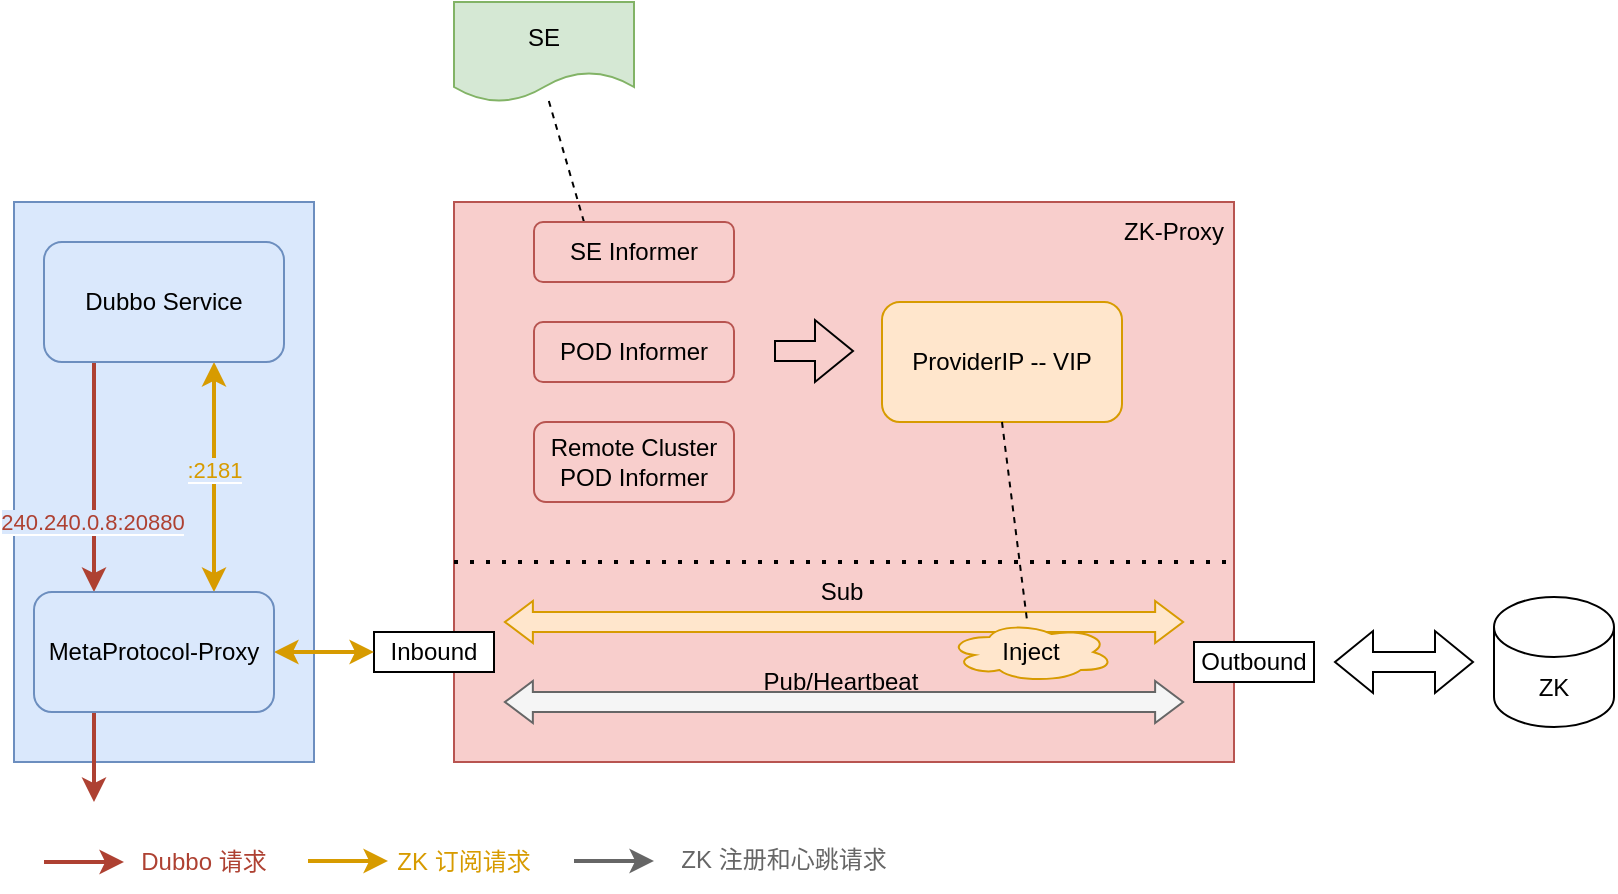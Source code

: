 <mxfile version="21.6.1" type="github">
  <diagram name="第 1 页" id="zipQ9Ud_SecSxbcNygj_">
    <mxGraphModel dx="1781" dy="615" grid="1" gridSize="10" guides="1" tooltips="1" connect="1" arrows="1" fold="1" page="1" pageScale="1" pageWidth="827" pageHeight="1169" math="0" shadow="0">
      <root>
        <mxCell id="0" />
        <mxCell id="1" parent="0" />
        <mxCell id="BfDgs7-fmwtakc7K0xmc-8" value="" style="rounded=0;whiteSpace=wrap;html=1;fillColor=#f8cecc;strokeColor=#b85450;" vertex="1" parent="1">
          <mxGeometry x="140" y="170" width="390" height="280" as="geometry" />
        </mxCell>
        <mxCell id="BfDgs7-fmwtakc7K0xmc-1" value="ProviderIP -- VIP" style="rounded=1;whiteSpace=wrap;html=1;fillColor=#ffe6cc;strokeColor=#d79b00;" vertex="1" parent="1">
          <mxGeometry x="354" y="220" width="120" height="60" as="geometry" />
        </mxCell>
        <mxCell id="BfDgs7-fmwtakc7K0xmc-57" style="rounded=0;orthogonalLoop=1;jettySize=auto;html=1;exitX=0.25;exitY=0;exitDx=0;exitDy=0;entryX=0.522;entryY=0.96;entryDx=0;entryDy=0;entryPerimeter=0;dashed=1;endArrow=none;endFill=0;" edge="1" parent="1" source="BfDgs7-fmwtakc7K0xmc-2" target="BfDgs7-fmwtakc7K0xmc-56">
          <mxGeometry relative="1" as="geometry" />
        </mxCell>
        <mxCell id="BfDgs7-fmwtakc7K0xmc-2" value="SE Informer" style="rounded=1;whiteSpace=wrap;html=1;fillColor=#f8cecc;strokeColor=#b85450;" vertex="1" parent="1">
          <mxGeometry x="180" y="180" width="100" height="30" as="geometry" />
        </mxCell>
        <mxCell id="BfDgs7-fmwtakc7K0xmc-3" value="POD Informer" style="rounded=1;whiteSpace=wrap;html=1;fillColor=#f8cecc;strokeColor=#b85450;" vertex="1" parent="1">
          <mxGeometry x="180" y="230" width="100" height="30" as="geometry" />
        </mxCell>
        <mxCell id="BfDgs7-fmwtakc7K0xmc-4" value="Remote Cluster&lt;br&gt;POD Informer" style="rounded=1;whiteSpace=wrap;html=1;fillColor=#f8cecc;strokeColor=#b85450;" vertex="1" parent="1">
          <mxGeometry x="180" y="280" width="100" height="40" as="geometry" />
        </mxCell>
        <mxCell id="BfDgs7-fmwtakc7K0xmc-6" value="" style="shape=flexArrow;endArrow=classic;html=1;rounded=0;" edge="1" parent="1">
          <mxGeometry width="50" height="50" relative="1" as="geometry">
            <mxPoint x="300" y="244.5" as="sourcePoint" />
            <mxPoint x="340" y="244.5" as="targetPoint" />
          </mxGeometry>
        </mxCell>
        <mxCell id="BfDgs7-fmwtakc7K0xmc-7" value="" style="endArrow=none;dashed=1;html=1;dashPattern=1 3;strokeWidth=2;rounded=0;" edge="1" parent="1">
          <mxGeometry width="50" height="50" relative="1" as="geometry">
            <mxPoint x="140" y="350" as="sourcePoint" />
            <mxPoint x="530" y="350" as="targetPoint" />
          </mxGeometry>
        </mxCell>
        <mxCell id="BfDgs7-fmwtakc7K0xmc-9" value="Inbound" style="rounded=0;whiteSpace=wrap;html=1;" vertex="1" parent="1">
          <mxGeometry x="100" y="385" width="60" height="20" as="geometry" />
        </mxCell>
        <mxCell id="BfDgs7-fmwtakc7K0xmc-10" value="" style="shape=flexArrow;endArrow=classic;startArrow=classic;html=1;rounded=0;startWidth=10;startSize=4.33;endWidth=10;endSize=4.33;entryX=0.949;entryY=0.75;entryDx=0;entryDy=0;entryPerimeter=0;fillColor=#ffe6cc;strokeColor=#d79b00;" edge="1" parent="1">
          <mxGeometry width="100" height="100" relative="1" as="geometry">
            <mxPoint x="164.95" y="380" as="sourcePoint" />
            <mxPoint x="505.06" y="380" as="targetPoint" />
          </mxGeometry>
        </mxCell>
        <mxCell id="BfDgs7-fmwtakc7K0xmc-11" value="" style="shape=flexArrow;endArrow=classic;startArrow=classic;html=1;rounded=0;startWidth=10;startSize=4.33;endWidth=10;endSize=4.33;entryX=0.949;entryY=0.75;entryDx=0;entryDy=0;entryPerimeter=0;fillColor=#f5f5f5;strokeColor=#666666;" edge="1" parent="1">
          <mxGeometry width="100" height="100" relative="1" as="geometry">
            <mxPoint x="164.94" y="420" as="sourcePoint" />
            <mxPoint x="505.05" y="420" as="targetPoint" />
          </mxGeometry>
        </mxCell>
        <mxCell id="BfDgs7-fmwtakc7K0xmc-12" value="Sub" style="text;html=1;strokeColor=none;fillColor=none;align=center;verticalAlign=middle;whiteSpace=wrap;rounded=0;" vertex="1" parent="1">
          <mxGeometry x="308.5" y="355" width="50" height="20" as="geometry" />
        </mxCell>
        <mxCell id="BfDgs7-fmwtakc7K0xmc-16" value="Pub/Heartbeat" style="text;html=1;strokeColor=none;fillColor=none;align=center;verticalAlign=middle;whiteSpace=wrap;rounded=0;" vertex="1" parent="1">
          <mxGeometry x="280" y="400" width="107" height="20" as="geometry" />
        </mxCell>
        <mxCell id="BfDgs7-fmwtakc7K0xmc-17" value="Inject" style="ellipse;shape=cloud;whiteSpace=wrap;html=1;fillColor=#ffe6cc;strokeColor=#d79b00;" vertex="1" parent="1">
          <mxGeometry x="387" y="380" width="83" height="30" as="geometry" />
        </mxCell>
        <mxCell id="BfDgs7-fmwtakc7K0xmc-19" style="rounded=0;orthogonalLoop=1;jettySize=auto;html=1;exitX=0.5;exitY=1;exitDx=0;exitDy=0;dashed=1;endArrow=none;endFill=0;" edge="1" parent="1" source="BfDgs7-fmwtakc7K0xmc-1" target="BfDgs7-fmwtakc7K0xmc-17">
          <mxGeometry relative="1" as="geometry" />
        </mxCell>
        <mxCell id="BfDgs7-fmwtakc7K0xmc-20" value="Outbound" style="rounded=0;whiteSpace=wrap;html=1;" vertex="1" parent="1">
          <mxGeometry x="510" y="390" width="60" height="20" as="geometry" />
        </mxCell>
        <mxCell id="BfDgs7-fmwtakc7K0xmc-21" value="ZK" style="shape=cylinder3;whiteSpace=wrap;html=1;boundedLbl=1;backgroundOutline=1;size=15;" vertex="1" parent="1">
          <mxGeometry x="660" y="367.5" width="60" height="65" as="geometry" />
        </mxCell>
        <mxCell id="BfDgs7-fmwtakc7K0xmc-22" value="" style="shape=flexArrow;endArrow=classic;startArrow=classic;html=1;rounded=0;" edge="1" parent="1">
          <mxGeometry width="100" height="100" relative="1" as="geometry">
            <mxPoint x="580" y="400" as="sourcePoint" />
            <mxPoint x="650" y="400" as="targetPoint" />
          </mxGeometry>
        </mxCell>
        <mxCell id="BfDgs7-fmwtakc7K0xmc-27" value="" style="rounded=0;whiteSpace=wrap;html=1;fillColor=#dae8fc;strokeColor=#6c8ebf;" vertex="1" parent="1">
          <mxGeometry x="-80" y="170" width="150" height="280" as="geometry" />
        </mxCell>
        <mxCell id="BfDgs7-fmwtakc7K0xmc-30" style="rounded=0;orthogonalLoop=1;jettySize=auto;html=1;entryX=0.75;entryY=0;entryDx=0;entryDy=0;strokeWidth=2;fillColor=#ffe6cc;strokeColor=#d79b00;startArrow=classic;startFill=1;" edge="1" parent="1" target="BfDgs7-fmwtakc7K0xmc-29">
          <mxGeometry relative="1" as="geometry">
            <mxPoint x="20" y="250" as="sourcePoint" />
            <mxPoint x="25" y="360" as="targetPoint" />
          </mxGeometry>
        </mxCell>
        <mxCell id="BfDgs7-fmwtakc7K0xmc-35" value="&lt;font style=&quot;background-color: rgb(218, 232, 252);&quot; color=&quot;#d79b00&quot;&gt;:2181&lt;/font&gt;" style="edgeLabel;html=1;align=center;verticalAlign=middle;resizable=0;points=[];" vertex="1" connectable="0" parent="BfDgs7-fmwtakc7K0xmc-30">
          <mxGeometry x="-0.061" relative="1" as="geometry">
            <mxPoint as="offset" />
          </mxGeometry>
        </mxCell>
        <mxCell id="BfDgs7-fmwtakc7K0xmc-40" style="rounded=0;orthogonalLoop=1;jettySize=auto;html=1;entryX=0.25;entryY=0;entryDx=0;entryDy=0;fillColor=#fad9d5;strokeColor=#ae4132;strokeWidth=2;" edge="1" parent="1" target="BfDgs7-fmwtakc7K0xmc-29">
          <mxGeometry relative="1" as="geometry">
            <mxPoint x="-40" y="240" as="sourcePoint" />
            <mxPoint x="-41" y="365" as="targetPoint" />
          </mxGeometry>
        </mxCell>
        <mxCell id="BfDgs7-fmwtakc7K0xmc-41" value="&lt;font color=&quot;#ae4132&quot; style=&quot;font-size: 11px; background-color: rgb(218, 232, 252);&quot;&gt;240.240.0.8:20880&lt;/font&gt;" style="edgeLabel;html=1;align=center;verticalAlign=middle;resizable=0;points=[];" vertex="1" connectable="0" parent="BfDgs7-fmwtakc7K0xmc-40">
          <mxGeometry x="0.04" y="-1" relative="1" as="geometry">
            <mxPoint y="25" as="offset" />
          </mxGeometry>
        </mxCell>
        <mxCell id="BfDgs7-fmwtakc7K0xmc-28" value="Dubbo Service" style="rounded=1;whiteSpace=wrap;html=1;fillColor=#dae8fc;strokeColor=#6c8ebf;" vertex="1" parent="1">
          <mxGeometry x="-65" y="190" width="120" height="60" as="geometry" />
        </mxCell>
        <mxCell id="BfDgs7-fmwtakc7K0xmc-31" style="edgeStyle=orthogonalEdgeStyle;rounded=0;orthogonalLoop=1;jettySize=auto;html=1;exitX=1;exitY=0.5;exitDx=0;exitDy=0;entryX=0;entryY=0.5;entryDx=0;entryDy=0;startArrow=classic;startFill=1;fillColor=#ffe6cc;strokeColor=#d79b00;strokeWidth=2;" edge="1" parent="1" source="BfDgs7-fmwtakc7K0xmc-29" target="BfDgs7-fmwtakc7K0xmc-9">
          <mxGeometry relative="1" as="geometry" />
        </mxCell>
        <mxCell id="BfDgs7-fmwtakc7K0xmc-38" style="edgeStyle=orthogonalEdgeStyle;rounded=0;orthogonalLoop=1;jettySize=auto;html=1;exitX=0.25;exitY=1;exitDx=0;exitDy=0;fillColor=#f8cecc;strokeColor=#AE4132;strokeWidth=2;" edge="1" parent="1" source="BfDgs7-fmwtakc7K0xmc-29">
          <mxGeometry relative="1" as="geometry">
            <mxPoint x="-40" y="470" as="targetPoint" />
          </mxGeometry>
        </mxCell>
        <mxCell id="BfDgs7-fmwtakc7K0xmc-29" value="MetaProtocol-Proxy" style="rounded=1;whiteSpace=wrap;html=1;fillColor=#dae8fc;strokeColor=#6c8ebf;" vertex="1" parent="1">
          <mxGeometry x="-70" y="365" width="120" height="60" as="geometry" />
        </mxCell>
        <mxCell id="BfDgs7-fmwtakc7K0xmc-42" style="edgeStyle=orthogonalEdgeStyle;rounded=0;orthogonalLoop=1;jettySize=auto;html=1;fillColor=#f8cecc;strokeColor=#AE4132;strokeWidth=2;" edge="1" parent="1">
          <mxGeometry relative="1" as="geometry">
            <mxPoint x="-25" y="500" as="targetPoint" />
            <mxPoint x="-65" y="500" as="sourcePoint" />
            <Array as="points">
              <mxPoint x="-25" y="500" />
              <mxPoint x="-25" y="500" />
            </Array>
          </mxGeometry>
        </mxCell>
        <mxCell id="BfDgs7-fmwtakc7K0xmc-44" style="edgeStyle=orthogonalEdgeStyle;rounded=0;orthogonalLoop=1;jettySize=auto;html=1;fillColor=#ffe6cc;strokeColor=#d79b00;strokeWidth=2;" edge="1" parent="1">
          <mxGeometry relative="1" as="geometry">
            <mxPoint x="107" y="499.5" as="targetPoint" />
            <mxPoint x="67" y="499.5" as="sourcePoint" />
            <Array as="points">
              <mxPoint x="107" y="499.5" />
              <mxPoint x="107" y="499.5" />
            </Array>
          </mxGeometry>
        </mxCell>
        <mxCell id="BfDgs7-fmwtakc7K0xmc-45" style="edgeStyle=orthogonalEdgeStyle;rounded=0;orthogonalLoop=1;jettySize=auto;html=1;fillColor=#f5f5f5;strokeColor=#666666;strokeWidth=2;" edge="1" parent="1">
          <mxGeometry relative="1" as="geometry">
            <mxPoint x="240" y="499.5" as="targetPoint" />
            <mxPoint x="200" y="499.5" as="sourcePoint" />
            <Array as="points">
              <mxPoint x="240" y="499.5" />
              <mxPoint x="240" y="499.5" />
            </Array>
          </mxGeometry>
        </mxCell>
        <mxCell id="BfDgs7-fmwtakc7K0xmc-48" value="&lt;font color=&quot;#ae4132&quot;&gt;Dubbo 请求&lt;/font&gt;" style="text;html=1;strokeColor=none;fillColor=none;align=center;verticalAlign=middle;whiteSpace=wrap;rounded=0;" vertex="1" parent="1">
          <mxGeometry x="-20" y="485" width="70" height="30" as="geometry" />
        </mxCell>
        <mxCell id="BfDgs7-fmwtakc7K0xmc-49" value="&lt;font color=&quot;#d79b00&quot;&gt;ZK 订阅请求&lt;/font&gt;" style="text;html=1;strokeColor=none;fillColor=none;align=center;verticalAlign=middle;whiteSpace=wrap;rounded=0;" vertex="1" parent="1">
          <mxGeometry x="110" y="485" width="70" height="30" as="geometry" />
        </mxCell>
        <mxCell id="BfDgs7-fmwtakc7K0xmc-52" value="&lt;font color=&quot;#666666&quot;&gt;ZK 注册和心跳请求&lt;/font&gt;" style="text;html=1;strokeColor=none;fillColor=none;align=center;verticalAlign=middle;whiteSpace=wrap;rounded=0;" vertex="1" parent="1">
          <mxGeometry x="250" y="484" width="110" height="30" as="geometry" />
        </mxCell>
        <mxCell id="BfDgs7-fmwtakc7K0xmc-54" value="ZK-Proxy" style="text;html=1;strokeColor=none;fillColor=none;align=center;verticalAlign=middle;whiteSpace=wrap;rounded=0;" vertex="1" parent="1">
          <mxGeometry x="470" y="170" width="60" height="30" as="geometry" />
        </mxCell>
        <mxCell id="BfDgs7-fmwtakc7K0xmc-56" value="SE" style="shape=document;whiteSpace=wrap;html=1;boundedLbl=1;fillColor=#d5e8d4;strokeColor=#82b366;" vertex="1" parent="1">
          <mxGeometry x="140" y="70" width="90" height="50" as="geometry" />
        </mxCell>
      </root>
    </mxGraphModel>
  </diagram>
</mxfile>
